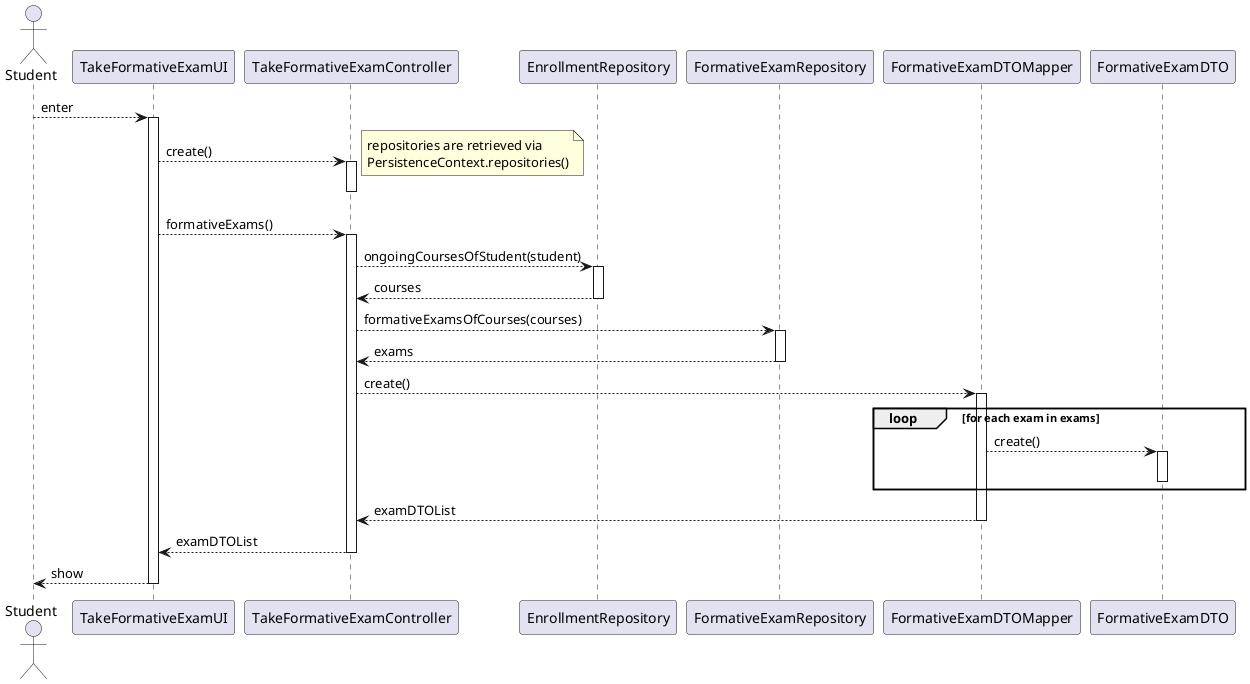@startuml

actor Student as student

participant TakeFormativeExamUI as ui
participant TakeFormativeExamController as ctrl

participant EnrollmentRepository as enrollment_repo
participant FormativeExamRepository as fexam_repo

participant FormativeExamDTOMapper as mapper
participant FormativeExamDTO as dto


student --> ui : enter
activate ui
    ui --> ctrl : create()
    activate ctrl
        note right : repositories are retrieved via\nPersistenceContext.repositories()
    deactivate ctrl

    ui --> ctrl : formativeExams()
    activate ctrl
        ctrl --> enrollment_repo : ongoingCoursesOfStudent(student)
        activate enrollment_repo
            enrollment_repo --> ctrl : courses
        deactivate enrollment_repo

        ctrl --> fexam_repo : formativeExamsOfCourses(courses)
        activate fexam_repo
            fexam_repo --> ctrl : exams
        deactivate fexam_repo

        ctrl --> mapper : create()
        activate mapper
            loop for each exam in exams
                mapper --> dto : create()
                activate dto
                deactivate dto
            end loop
            mapper --> ctrl : examDTOList
        deactivate mapper

        ctrl --> ui : examDTOList
    deactivate ctrl

    ui --> student : show
deactivate ui

@enduml
